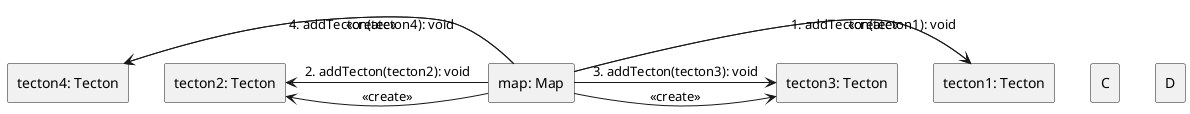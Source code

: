 
@startuml diagram1
skinparam linestyle ortho
rectangle "map: Map" as 1
rectangle "tecton1: Tecton" as 2.1
rectangle "tecton2: Tecton" as 2.2
rectangle "tecton3: Tecton" as 2.3
rectangle "tecton4: Tecton" as 2.4

rectangle "C" as 3
rectangle "D" as 4

1 -right-> 2.1: <<create>>
1 -right-> 2.1: 1. addTecton(tecton1): void

1 -left-> 2.2: <<create>>
1 -left-> 2.2: 2. addTecton(tecton2): void

1 -right-> 2.3: <<create>>
1 -left-> 2.3: 3. addTecton(tecton3): void

1 -right-> 2.4: <<create>>
1 -left-> 2.4: 4. addTecton(tecton4): void

@enduml
